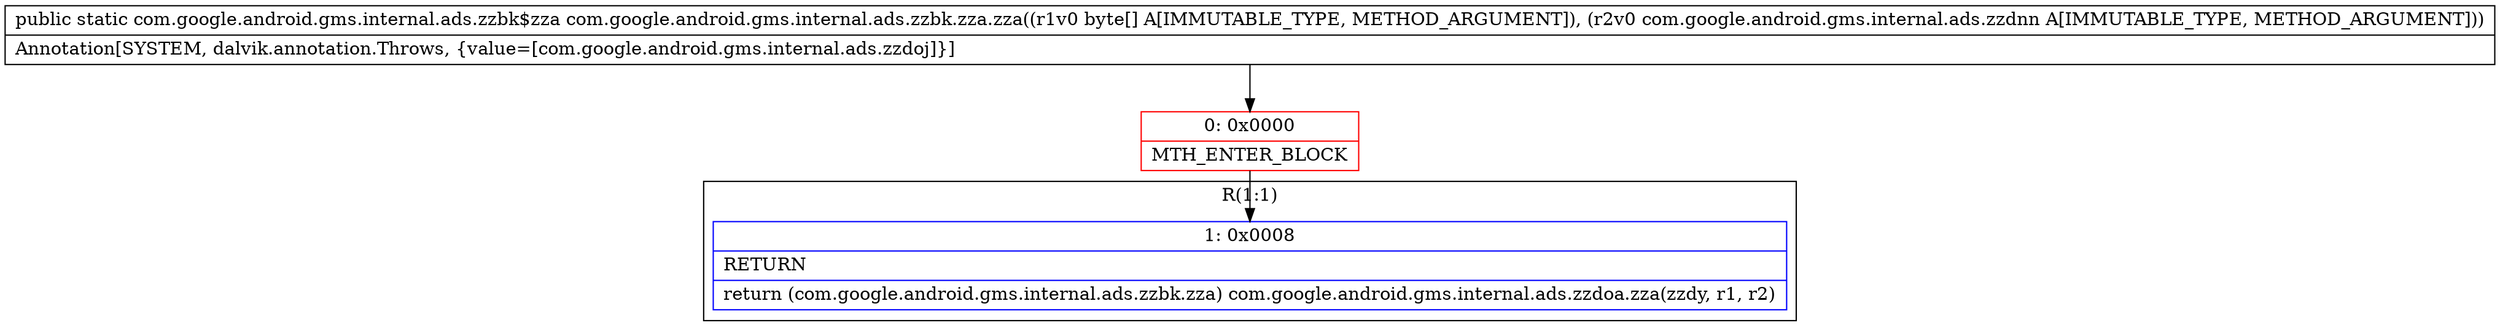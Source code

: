digraph "CFG forcom.google.android.gms.internal.ads.zzbk.zza.zza([BLcom\/google\/android\/gms\/internal\/ads\/zzdnn;)Lcom\/google\/android\/gms\/internal\/ads\/zzbk$zza;" {
subgraph cluster_Region_278253457 {
label = "R(1:1)";
node [shape=record,color=blue];
Node_1 [shape=record,label="{1\:\ 0x0008|RETURN\l|return (com.google.android.gms.internal.ads.zzbk.zza) com.google.android.gms.internal.ads.zzdoa.zza(zzdy, r1, r2)\l}"];
}
Node_0 [shape=record,color=red,label="{0\:\ 0x0000|MTH_ENTER_BLOCK\l}"];
MethodNode[shape=record,label="{public static com.google.android.gms.internal.ads.zzbk$zza com.google.android.gms.internal.ads.zzbk.zza.zza((r1v0 byte[] A[IMMUTABLE_TYPE, METHOD_ARGUMENT]), (r2v0 com.google.android.gms.internal.ads.zzdnn A[IMMUTABLE_TYPE, METHOD_ARGUMENT]))  | Annotation[SYSTEM, dalvik.annotation.Throws, \{value=[com.google.android.gms.internal.ads.zzdoj]\}]\l}"];
MethodNode -> Node_0;
Node_0 -> Node_1;
}


